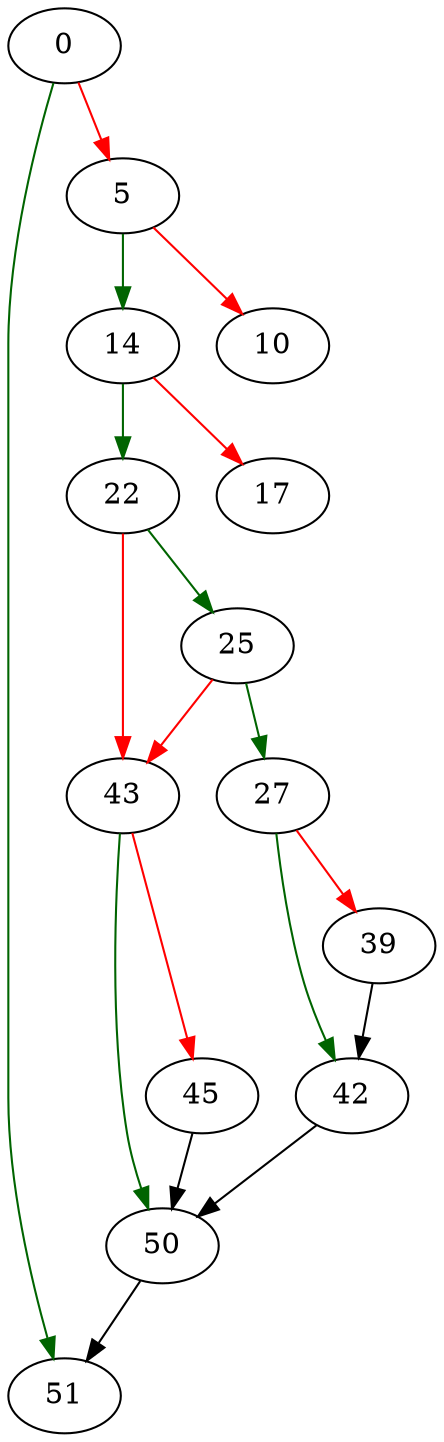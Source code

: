 strict digraph "close_output_file" {
	// Node definitions.
	0 [entry=true];
	51;
	5;
	14;
	10;
	22;
	17;
	25;
	43;
	27;
	42;
	39;
	50;
	45;

	// Edge definitions.
	0 -> 51 [
		color=darkgreen
		cond=true
	];
	0 -> 5 [
		color=red
		cond=false
	];
	5 -> 14 [
		color=darkgreen
		cond=true
	];
	5 -> 10 [
		color=red
		cond=false
	];
	14 -> 22 [
		color=darkgreen
		cond=true
	];
	14 -> 17 [
		color=red
		cond=false
	];
	22 -> 25 [
		color=darkgreen
		cond=true
	];
	22 -> 43 [
		color=red
		cond=false
	];
	25 -> 43 [
		color=red
		cond=false
	];
	25 -> 27 [
		color=darkgreen
		cond=true
	];
	43 -> 50 [
		color=darkgreen
		cond=true
	];
	43 -> 45 [
		color=red
		cond=false
	];
	27 -> 42 [
		color=darkgreen
		cond=true
	];
	27 -> 39 [
		color=red
		cond=false
	];
	42 -> 50;
	39 -> 42;
	50 -> 51;
	45 -> 50;
}